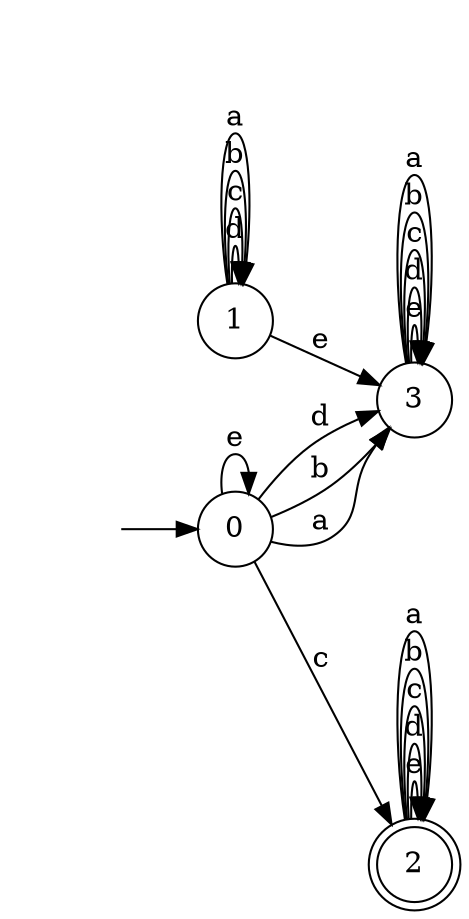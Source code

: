 digraph {
  rankdir=LR;
  0 [label="0", shape = circle];
  0 -> 0 [label="e"];
  0 -> 3 [label="d"];
  0 -> 2 [label="c"];
  0 -> 3 [label="b"];
  0 -> 3 [label="a"];
  1 [label="1", shape = circle];
  1 -> 3 [label="e"];
  1 -> 1 [label="d"];
  1 -> 1 [label="c"];
  1 -> 1 [label="b"];
  1 -> 1 [label="a"];
  2 [label="2", shape = doublecircle];
  2 -> 2 [label="e"];
  2 -> 2 [label="d"];
  2 -> 2 [label="c"];
  2 -> 2 [label="b"];
  2 -> 2 [label="a"];
  3 [label="3", shape = circle];
  3 -> 3 [label="e"];
  3 -> 3 [label="d"];
  3 -> 3 [label="c"];
  3 -> 3 [label="b"];
  3 -> 3 [label="a"];
  4 [label="", shape = plaintext];
  4 -> 0 [label=""];
}
